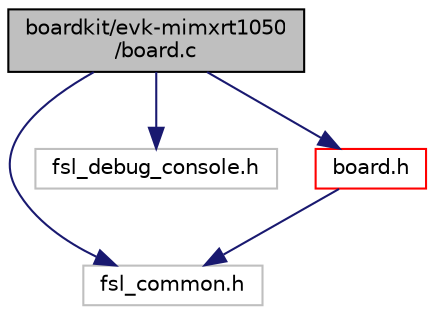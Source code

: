 digraph "boardkit/evk-mimxrt1050/board.c"
{
  edge [fontname="Helvetica",fontsize="10",labelfontname="Helvetica",labelfontsize="10"];
  node [fontname="Helvetica",fontsize="10",shape=record];
  Node0 [label="boardkit/evk-mimxrt1050\l/board.c",height=0.2,width=0.4,color="black", fillcolor="grey75", style="filled", fontcolor="black"];
  Node0 -> Node1 [color="midnightblue",fontsize="10",style="solid",fontname="Helvetica"];
  Node1 [label="fsl_common.h",height=0.2,width=0.4,color="grey75", fillcolor="white", style="filled"];
  Node0 -> Node2 [color="midnightblue",fontsize="10",style="solid",fontname="Helvetica"];
  Node2 [label="fsl_debug_console.h",height=0.2,width=0.4,color="grey75", fillcolor="white", style="filled"];
  Node0 -> Node3 [color="midnightblue",fontsize="10",style="solid",fontname="Helvetica"];
  Node3 [label="board.h",height=0.2,width=0.4,color="red", fillcolor="white", style="filled",URL="$evk-mimxrt1050_2board_8h.html"];
  Node3 -> Node1 [color="midnightblue",fontsize="10",style="solid",fontname="Helvetica"];
}

